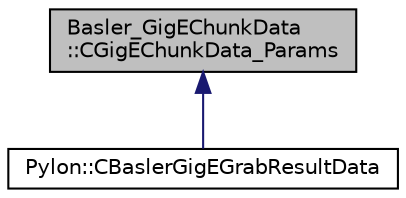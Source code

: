 digraph "Basler_GigEChunkData::CGigEChunkData_Params"
{
  edge [fontname="Helvetica",fontsize="10",labelfontname="Helvetica",labelfontsize="10"];
  node [fontname="Helvetica",fontsize="10",shape=record];
  Node1 [label="Basler_GigEChunkData\l::CGigEChunkData_Params",height=0.2,width=0.4,color="black", fillcolor="grey75", style="filled", fontcolor="black"];
  Node1 -> Node2 [dir="back",color="midnightblue",fontsize="10",style="solid",fontname="Helvetica"];
  Node2 [label="Pylon::CBaslerGigEGrabResultData",height=0.2,width=0.4,color="black", fillcolor="white", style="filled",URL="$class_pylon_1_1_c_basler_gig_e_grab_result_data.html",tooltip="The GigE specific grab result data. "];
}
